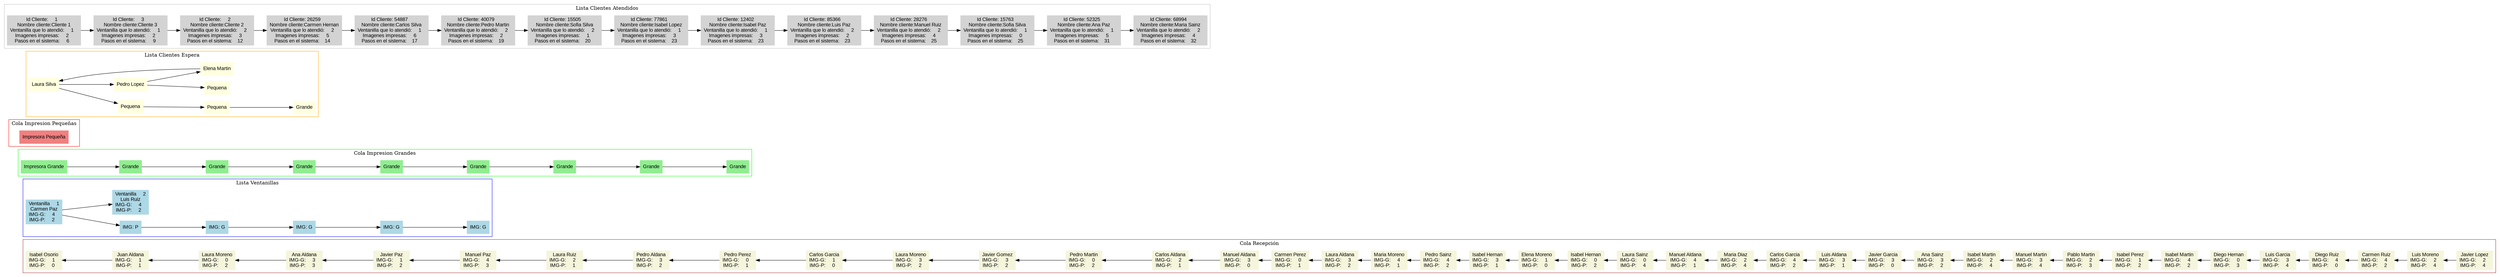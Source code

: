 digraph G {
 subgraph cluster_0 {
 label ="Cola Recepción"
 color=brown
 node [shape = box, fontname = "Arial", style = filled, color = "beige"]
 "Nodo    0"[label = "Isabel Osorio\nIMG-G:     1   \nIMG-P:     0   "]
 "Nodo    1"[label = "Juan Aldana\nIMG-G:     1   \nIMG-P:     1   "]
 "Nodo    0" -> "Nodo    1" [dir=back];
 "Nodo    2"[label = "Laura Moreno\nIMG-G:     0   \nIMG-P:     2   "]
 "Nodo    1" -> "Nodo    2" [dir=back];
 "Nodo    3"[label = "Ana Aldana\nIMG-G:     3   \nIMG-P:     3   "]
 "Nodo    2" -> "Nodo    3" [dir=back];
 "Nodo    4"[label = "Javier Paz\nIMG-G:     1   \nIMG-P:     2   "]
 "Nodo    3" -> "Nodo    4" [dir=back];
 "Nodo    5"[label = "Manuel Paz\nIMG-G:     4   \nIMG-P:     3   "]
 "Nodo    4" -> "Nodo    5" [dir=back];
 "Nodo    6"[label = "Laura Ruiz\nIMG-G:     2   \nIMG-P:     1   "]
 "Nodo    5" -> "Nodo    6" [dir=back];
 "Nodo    7"[label = "Pedro Aldana\nIMG-G:     3   \nIMG-P:     2   "]
 "Nodo    6" -> "Nodo    7" [dir=back];
 "Nodo    8"[label = "Pedro Perez\nIMG-G:     0   \nIMG-P:     1   "]
 "Nodo    7" -> "Nodo    8" [dir=back];
 "Nodo    9"[label = "Carlos Garcia\nIMG-G:     1   \nIMG-P:     0   "]
 "Nodo    8" -> "Nodo    9" [dir=back];
 "Nodo   10"[label = "Laura Moreno\nIMG-G:     3   \nIMG-P:     2   "]
 "Nodo    9" -> "Nodo   10" [dir=back];
 "Nodo   11"[label = "Javier Gomez\nIMG-G:     3   \nIMG-P:     2   "]
 "Nodo   10" -> "Nodo   11" [dir=back];
 "Nodo   12"[label = "Pedro Martin\nIMG-G:     0   \nIMG-P:     2   "]
 "Nodo   11" -> "Nodo   12" [dir=back];
 "Nodo   13"[label = "Carlos Aldana\nIMG-G:     2   \nIMG-P:     1   "]
 "Nodo   12" -> "Nodo   13" [dir=back];
 "Nodo   14"[label = "Manuel Aldana\nIMG-G:     3   \nIMG-P:     0   "]
 "Nodo   13" -> "Nodo   14" [dir=back];
 "Nodo   15"[label = "Carmen Perez\nIMG-G:     0   \nIMG-P:     1   "]
 "Nodo   14" -> "Nodo   15" [dir=back];
 "Nodo   16"[label = "Laura Aldana\nIMG-G:     3   \nIMG-P:     2   "]
 "Nodo   15" -> "Nodo   16" [dir=back];
 "Nodo   17"[label = "Maria Moreno\nIMG-G:     4   \nIMG-P:     1   "]
 "Nodo   16" -> "Nodo   17" [dir=back];
 "Nodo   18"[label = "Pedro Sainz\nIMG-G:     4   \nIMG-P:     2   "]
 "Nodo   17" -> "Nodo   18" [dir=back];
 "Nodo   19"[label = "Isabel Hernan\nIMG-G:     3   \nIMG-P:     1   "]
 "Nodo   18" -> "Nodo   19" [dir=back];
 "Nodo   20"[label = "Elena Moreno\nIMG-G:     1   \nIMG-P:     0   "]
 "Nodo   19" -> "Nodo   20" [dir=back];
 "Nodo   21"[label = "Isabel Hernan\nIMG-G:     0   \nIMG-P:     2   "]
 "Nodo   20" -> "Nodo   21" [dir=back];
 "Nodo   22"[label = "Laura Sainz\nIMG-G:     0   \nIMG-P:     4   "]
 "Nodo   21" -> "Nodo   22" [dir=back];
 "Nodo   23"[label = "Manuel Aldana\nIMG-G:     4   \nIMG-P:     1   "]
 "Nodo   22" -> "Nodo   23" [dir=back];
 "Nodo   24"[label = "Maria Diaz\nIMG-G:     2   \nIMG-P:     4   "]
 "Nodo   23" -> "Nodo   24" [dir=back];
 "Nodo   25"[label = "Carlos Garcia\nIMG-G:     4   \nIMG-P:     2   "]
 "Nodo   24" -> "Nodo   25" [dir=back];
 "Nodo   26"[label = "Luis Aldana\nIMG-G:     3   \nIMG-P:     1   "]
 "Nodo   25" -> "Nodo   26" [dir=back];
 "Nodo   27"[label = "Javier Garcia\nIMG-G:     3   \nIMG-P:     0   "]
 "Nodo   26" -> "Nodo   27" [dir=back];
 "Nodo   28"[label = "Ana Sainz\nIMG-G:     3   \nIMG-P:     2   "]
 "Nodo   27" -> "Nodo   28" [dir=back];
 "Nodo   29"[label = "Isabel Martin\nIMG-G:     2   \nIMG-P:     4   "]
 "Nodo   28" -> "Nodo   29" [dir=back];
 "Nodo   30"[label = "Manuel Martin\nIMG-G:     3   \nIMG-P:     4   "]
 "Nodo   29" -> "Nodo   30" [dir=back];
 "Nodo   31"[label = "Pablo Martin\nIMG-G:     2   \nIMG-P:     3   "]
 "Nodo   30" -> "Nodo   31" [dir=back];
 "Nodo   32"[label = "Isabel Perez\nIMG-G:     1   \nIMG-P:     2   "]
 "Nodo   31" -> "Nodo   32" [dir=back];
 "Nodo   33"[label = "Isabel Martin\nIMG-G:     4   \nIMG-P:     2   "]
 "Nodo   32" -> "Nodo   33" [dir=back];
 "Nodo   34"[label = "Diego Hernan\nIMG-G:     0   \nIMG-P:     3   "]
 "Nodo   33" -> "Nodo   34" [dir=back];
 "Nodo   35"[label = "Luis Garcia\nIMG-G:     3   \nIMG-P:     4   "]
 "Nodo   34" -> "Nodo   35" [dir=back];
 "Nodo   36"[label = "Diego Ruiz\nIMG-G:     4   \nIMG-P:     0   "]
 "Nodo   35" -> "Nodo   36" [dir=back];
 "Nodo   37"[label = "Carmen Ruiz\nIMG-G:     4   \nIMG-P:     2   "]
 "Nodo   36" -> "Nodo   37" [dir=back];
 "Nodo   38"[label = "Luis Moreno\nIMG-G:     2   \nIMG-P:     4   "]
 "Nodo   37" -> "Nodo   38" [dir=back];
 "Nodo   39"[label = "Javier Lopez\nIMG-G:     2   \nIMG-P:     4   "]
 "Nodo   38" -> "Nodo   39" [dir=back];
 }
 subgraph cluster_1 {
 label ="Lista Ventanillas"
 color=blue
 node [shape = box, fontname = "Arial", style = filled, color = "lightblue"]
 "Nodo   40"[label = "Ventanilla     1\nCarmen Paz\nIMG-G:     4   \nIMG-P:     2   "]
 "Nodo   41"[label = "IMG: P"]
 "Nodo   40" -> "Nodo   41";
 "Nodo   42"[label = "IMG: G"]
 "Nodo   41" -> "Nodo   42";
 "Nodo   43"[label = "IMG: G"]
 "Nodo   42" -> "Nodo   43";
 "Nodo   44"[label = "IMG: G"]
 "Nodo   43" -> "Nodo   44";
 "Nodo   45"[label = "IMG: G"]
 "Nodo   44" -> "Nodo   45";
 "Nodo   47"[label = "Ventanilla     2\nLuis Ruiz\nIMG-G:     4   \nIMG-P:     2   "]
 "Nodo   40" -> "Nodo   47";
 }
 subgraph cluster_2 {
 label ="Cola Impresion Grandes"
 color=green
 node [shape = box, fontname = "Arial", style = filled, color = "lightgreen"]
 "NodoImpresoraGrande"[label = "Impresora Grande"]
 "Nodo   49"[label = "Grande"]
 "NodoImpresoraGrande" -> "Nodo   49";
 "Nodo   50"[label = "Grande"]
 "Nodo   49" -> "Nodo   50";
 "Nodo   51"[label = "Grande"]
 "Nodo   50" -> "Nodo   51";
 "Nodo   52"[label = "Grande"]
 "Nodo   51" -> "Nodo   52";
 "Nodo   53"[label = "Grande"]
 "Nodo   52" -> "Nodo   53";
 "Nodo   54"[label = "Grande"]
 "Nodo   53" -> "Nodo   54";
 "Nodo   55"[label = "Grande"]
 "Nodo   54" -> "Nodo   55";
 "Nodo   56"[label = "Grande"]
 "Nodo   55" -> "Nodo   56";
 }
 subgraph cluster_3 {
 label ="Cola Impresion Pequeñas"
 color=red
 node [shape = box, fontname = "Arial", style = filled, color = "lightcoral"]
 "NodoImpresoraPequena"[label = "Impresora Pequeña"]
 }
 subgraph cluster_4 {
 label ="Lista Clientes Espera"
 color=orange
 node [shape = box, fontname = "Arial", style = filled, color = "lightyellow"]
 "Nodo   57"[label = "Laura Silva"]
 "Nodo   58"[label = "Pequena"]
 "Nodo   57" -> "Nodo   58";
 "Nodo   60"[label = "Pequena"]
 "Nodo   58" -> "Nodo   60";
 "Nodo   62"[label = "Grande"]
 "Nodo   60" -> "Nodo   62";
 "Nodo   64"[label = "Pedro Lopez"]
 "Nodo   65"[label = "Pequena"]
 "Nodo   64" -> "Nodo   65";
 "Nodo   57" -> "Nodo   64";
 "Nodo   67"[label = "Elena Martin"]
 "Nodo   64" -> "Nodo   67";
 "Nodo   67" -> "Nodo   57";
 }
 subgraph cluster_5 {
 label ="Lista Clientes Atendidos"
 color=grey
 node [shape = box, fontname = "Arial", style = filled, color = "lightgrey"]
 "Nodo   68"[label = "Id Cliente:     1   \nNombre cliente:Cliente 1\nVentanilla que lo atendió:     1   \nImagenes impresas:     2   \nPasos en el sistema:     6   "]
 "Nodo   69"[label = "Id Cliente:     3   \nNombre cliente:Cliente 3\nVentanilla que lo atendió:     1   \nImagenes impresas:     2   \nPasos en el sistema:     9   "]
 "Nodo   68" -> "Nodo   69";
 "Nodo   70"[label = "Id Cliente:     2   \nNombre cliente:Cliente 2\nVentanilla que lo atendió:     2   \nImagenes impresas:     3   \nPasos en el sistema:    12   "]
 "Nodo   69" -> "Nodo   70";
 "Nodo   71"[label = "Id Cliente: 26259   \nNombre cliente:Carmen Hernan\nVentanilla que lo atendió:     2   \nImagenes impresas:     5   \nPasos en el sistema:    14   "]
 "Nodo   70" -> "Nodo   71";
 "Nodo   72"[label = "Id Cliente: 54887   \nNombre cliente:Carlos Silva\nVentanilla que lo atendió:     1   \nImagenes impresas:     6   \nPasos en el sistema:    17   "]
 "Nodo   71" -> "Nodo   72";
 "Nodo   73"[label = "Id Cliente: 40079   \nNombre cliente:Pedro Martin\nVentanilla que lo atendió:     2   \nImagenes impresas:     2   \nPasos en el sistema:    19   "]
 "Nodo   72" -> "Nodo   73";
 "Nodo   74"[label = "Id Cliente: 15505   \nNombre cliente:Sofia Silva\nVentanilla que lo atendió:     2   \nImagenes impresas:     1   \nPasos en el sistema:    20   "]
 "Nodo   73" -> "Nodo   74";
 "Nodo   75"[label = "Id Cliente: 77861   \nNombre cliente:Isabel Lopez\nVentanilla que lo atendió:     1   \nImagenes impresas:     3   \nPasos en el sistema:    23   "]
 "Nodo   74" -> "Nodo   75";
 "Nodo   76"[label = "Id Cliente: 12402   \nNombre cliente:Isabel Paz\nVentanilla que lo atendió:     1   \nImagenes impresas:     3   \nPasos en el sistema:    23   "]
 "Nodo   75" -> "Nodo   76";
 "Nodo   77"[label = "Id Cliente: 85366   \nNombre cliente:Luis Paz\nVentanilla que lo atendió:     2   \nImagenes impresas:     2   \nPasos en el sistema:    23   "]
 "Nodo   76" -> "Nodo   77";
 "Nodo   78"[label = "Id Cliente: 28276   \nNombre cliente:Manuel Ruiz\nVentanilla que lo atendió:     2   \nImagenes impresas:     4   \nPasos en el sistema:    25   "]
 "Nodo   77" -> "Nodo   78";
 "Nodo   79"[label = "Id Cliente: 15763   \nNombre cliente:Sofia Silva\nVentanilla que lo atendió:     1   \nImagenes impresas:     0   \nPasos en el sistema:    25   "]
 "Nodo   78" -> "Nodo   79";
 "Nodo   80"[label = "Id Cliente: 52325   \nNombre cliente:Ana Paz\nVentanilla que lo atendió:     1   \nImagenes impresas:     5   \nPasos en el sistema:    31   "]
 "Nodo   79" -> "Nodo   80";
 "Nodo   81"[label = "Id Cliente: 68994   \nNombre cliente:Maria Sainz\nVentanilla que lo atendió:     2   \nImagenes impresas:     4   \nPasos en el sistema:    32   "]
 "Nodo   80" -> "Nodo   81";
 }
 rankdir=LR
 }
